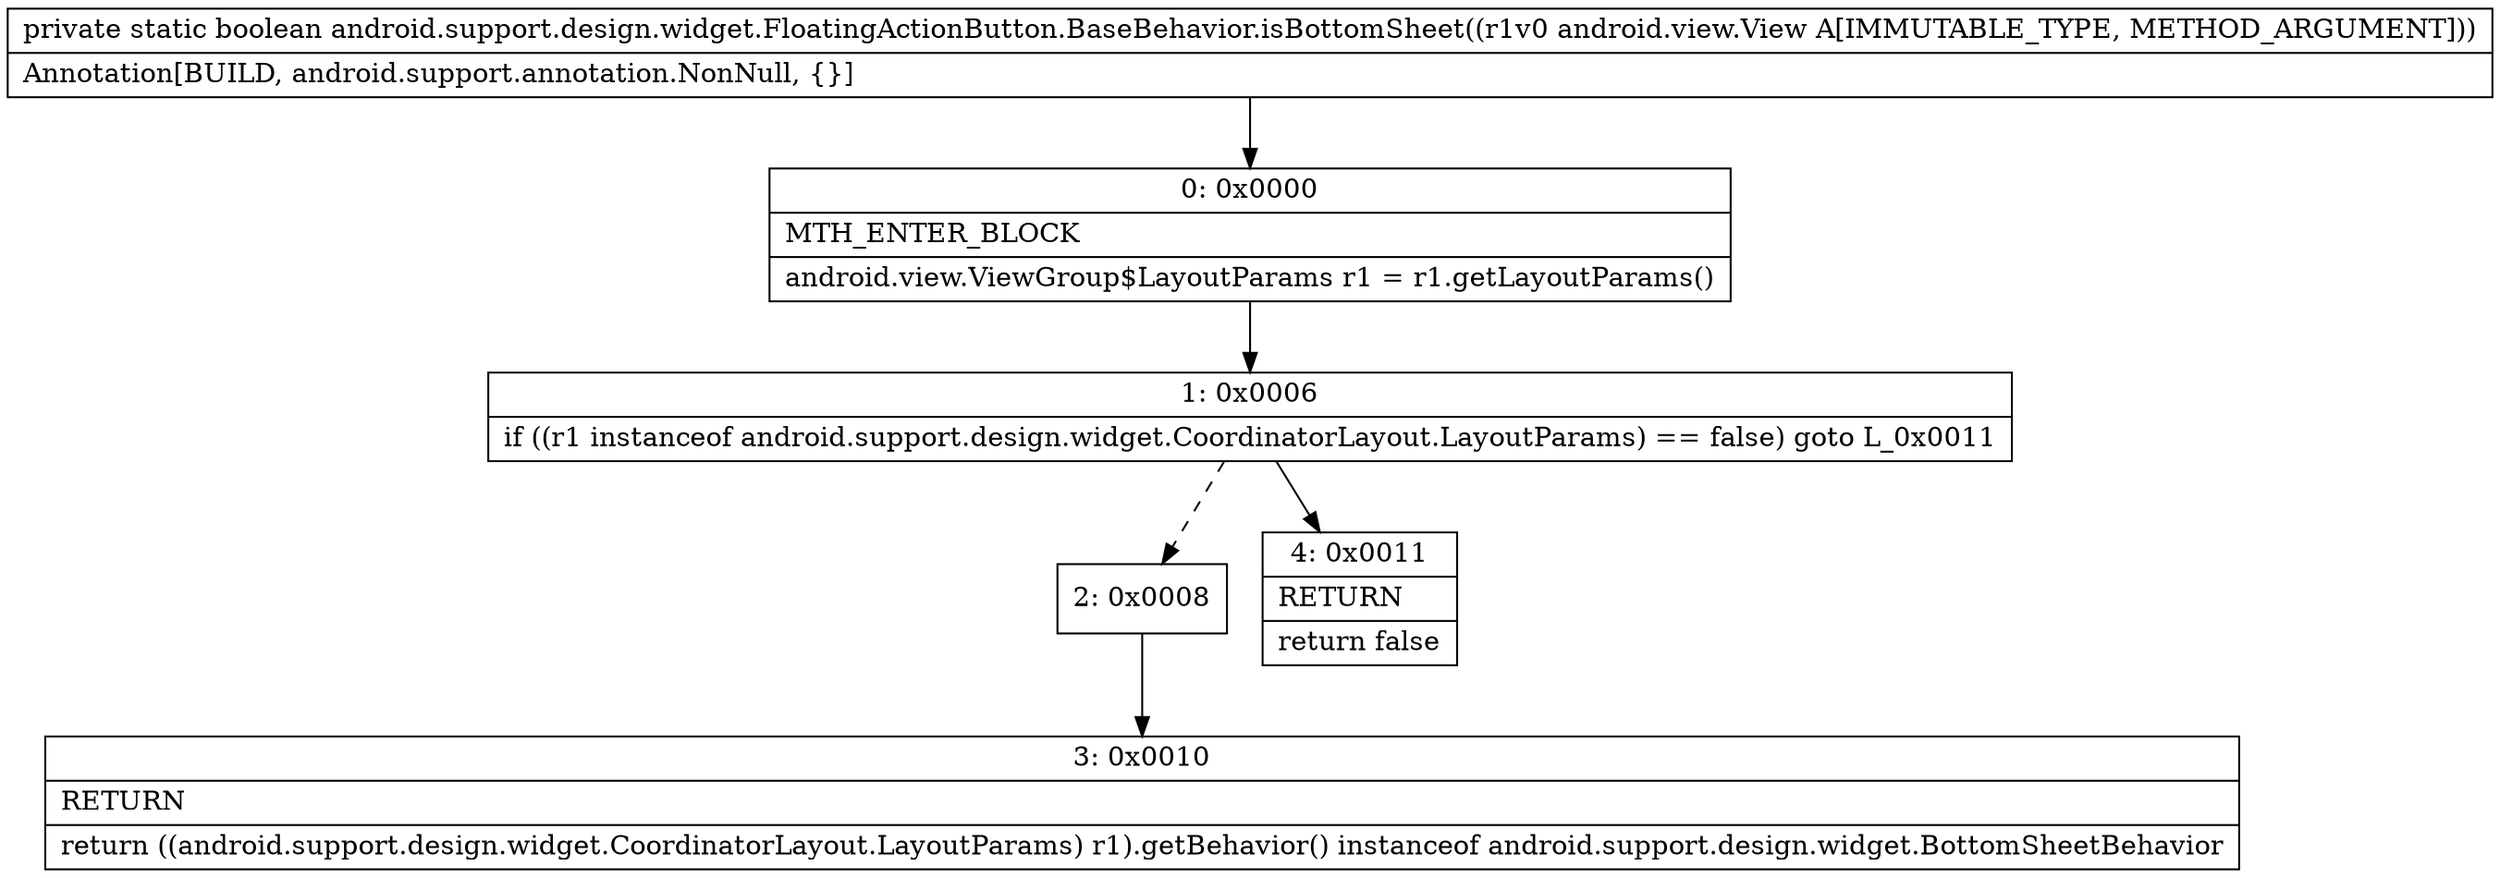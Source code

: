 digraph "CFG forandroid.support.design.widget.FloatingActionButton.BaseBehavior.isBottomSheet(Landroid\/view\/View;)Z" {
Node_0 [shape=record,label="{0\:\ 0x0000|MTH_ENTER_BLOCK\l|android.view.ViewGroup$LayoutParams r1 = r1.getLayoutParams()\l}"];
Node_1 [shape=record,label="{1\:\ 0x0006|if ((r1 instanceof android.support.design.widget.CoordinatorLayout.LayoutParams) == false) goto L_0x0011\l}"];
Node_2 [shape=record,label="{2\:\ 0x0008}"];
Node_3 [shape=record,label="{3\:\ 0x0010|RETURN\l|return ((android.support.design.widget.CoordinatorLayout.LayoutParams) r1).getBehavior() instanceof android.support.design.widget.BottomSheetBehavior\l}"];
Node_4 [shape=record,label="{4\:\ 0x0011|RETURN\l|return false\l}"];
MethodNode[shape=record,label="{private static boolean android.support.design.widget.FloatingActionButton.BaseBehavior.isBottomSheet((r1v0 android.view.View A[IMMUTABLE_TYPE, METHOD_ARGUMENT]))  | Annotation[BUILD, android.support.annotation.NonNull, \{\}]\l}"];
MethodNode -> Node_0;
Node_0 -> Node_1;
Node_1 -> Node_2[style=dashed];
Node_1 -> Node_4;
Node_2 -> Node_3;
}

